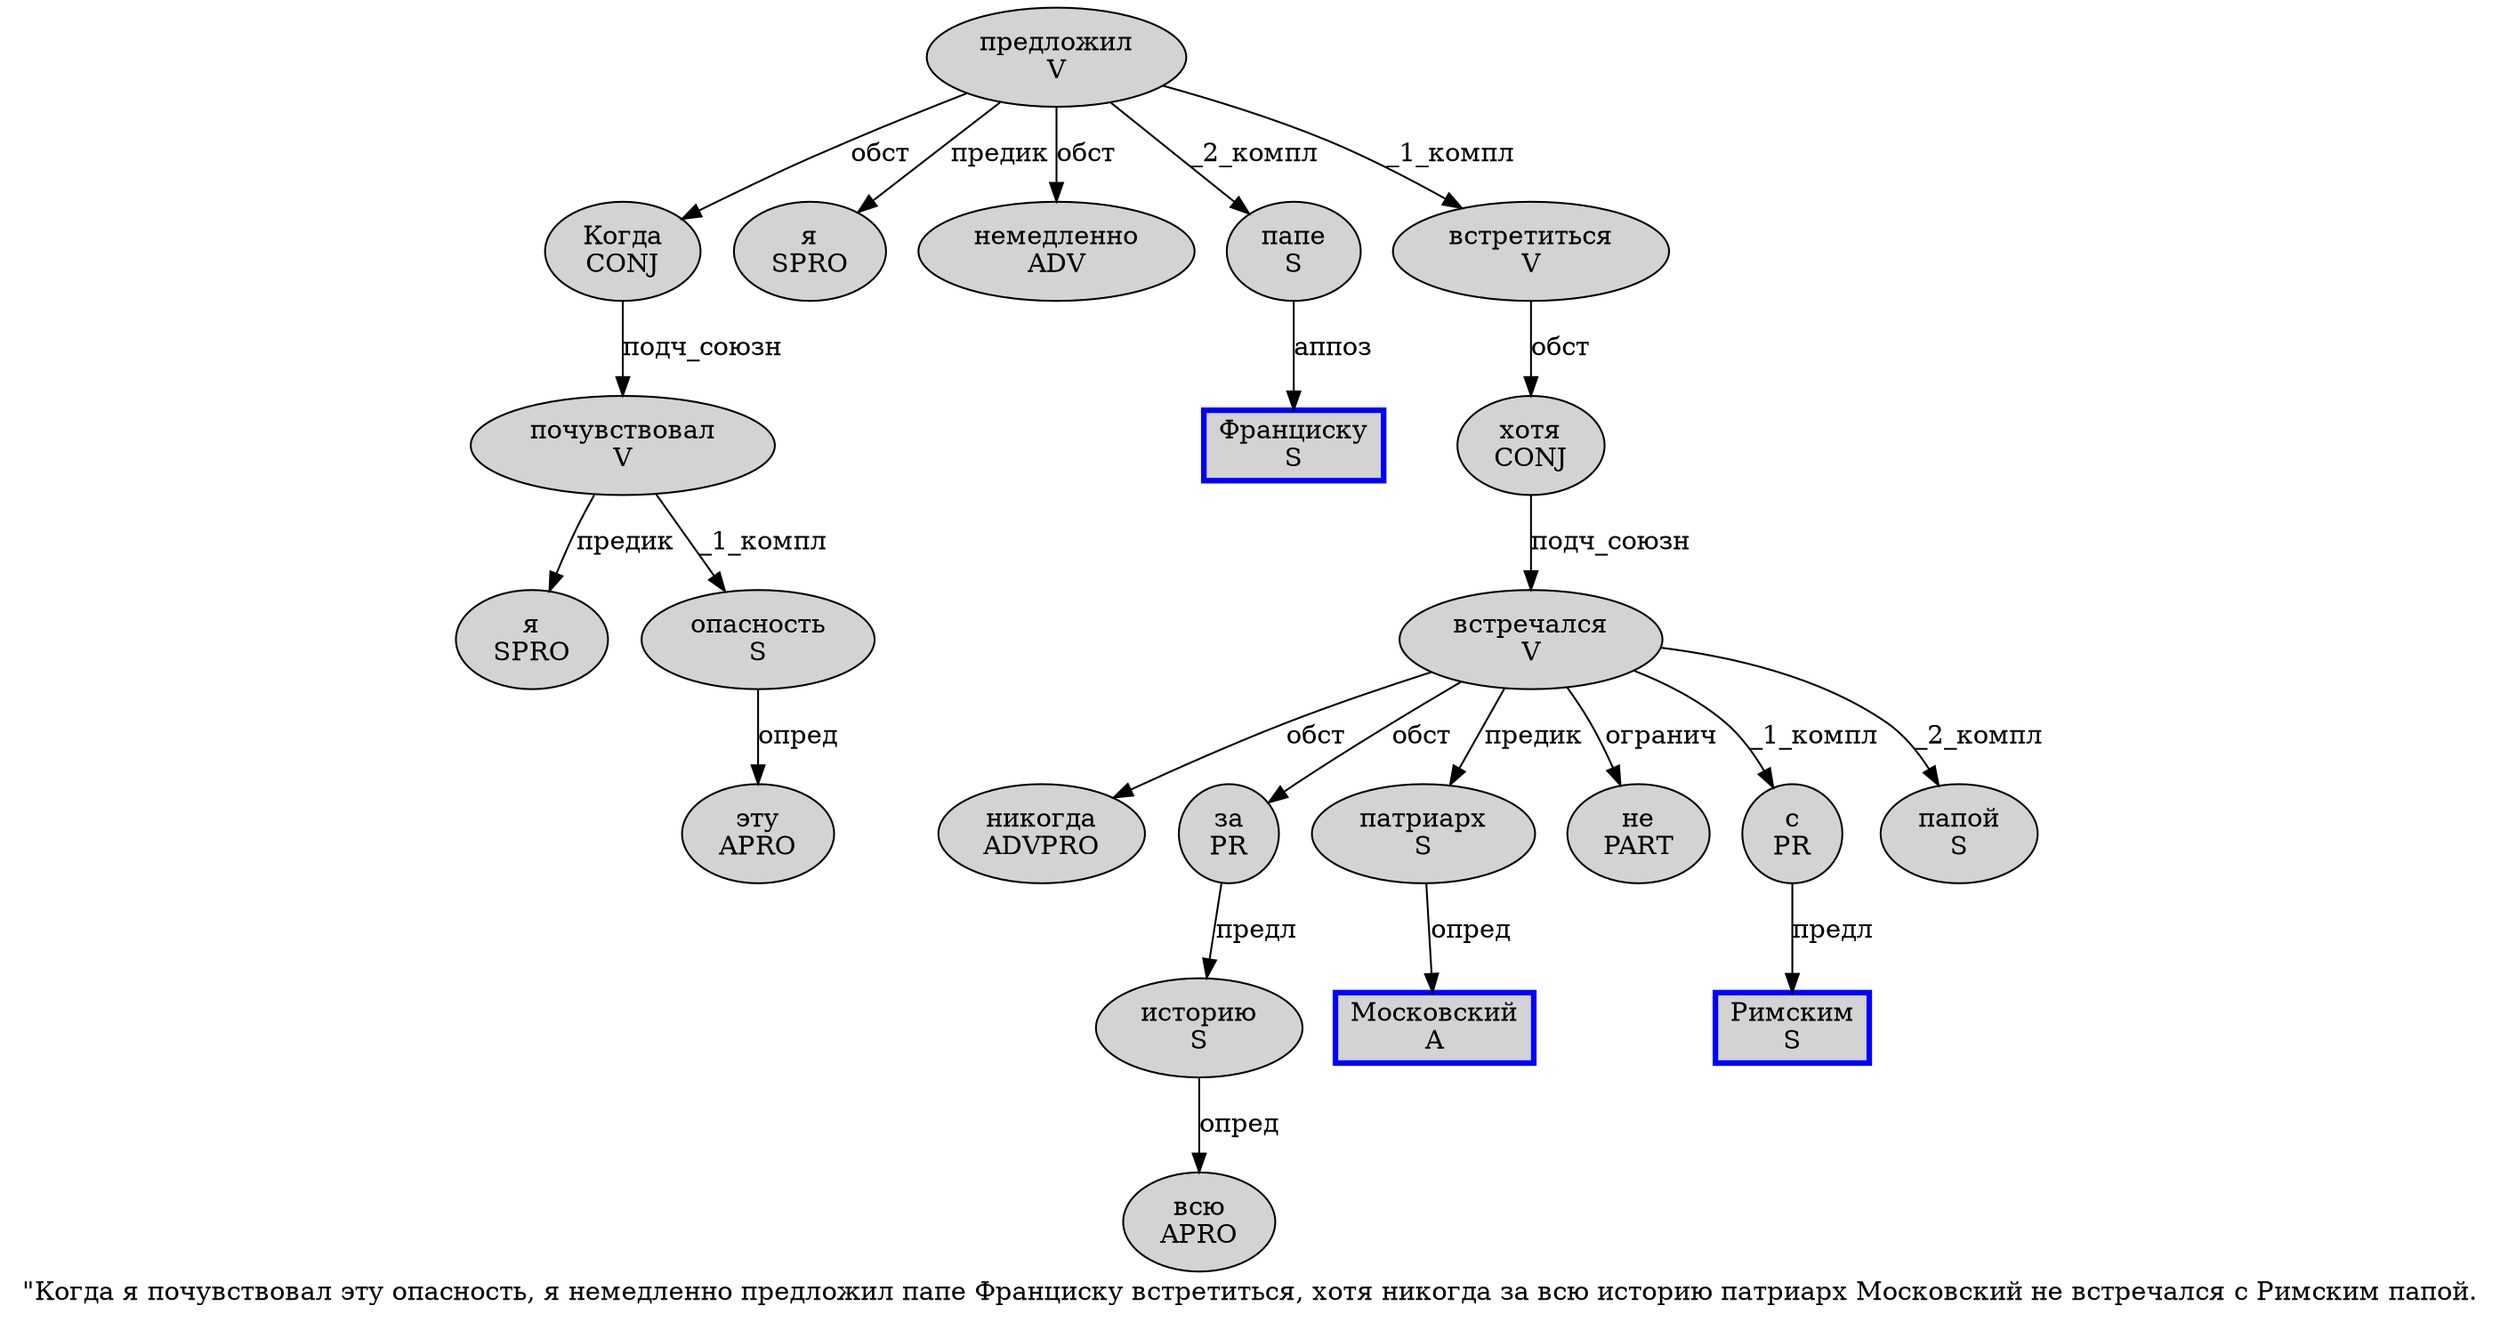 digraph SENTENCE_995 {
	graph [label="\"Когда я почувствовал эту опасность, я немедленно предложил папе Франциску встретиться, хотя никогда за всю историю патриарх Московский не встречался с Римским папой."]
	node [style=filled]
		1 [label="Когда
CONJ" color="" fillcolor=lightgray penwidth=1 shape=ellipse]
		2 [label="я
SPRO" color="" fillcolor=lightgray penwidth=1 shape=ellipse]
		3 [label="почувствовал
V" color="" fillcolor=lightgray penwidth=1 shape=ellipse]
		4 [label="эту
APRO" color="" fillcolor=lightgray penwidth=1 shape=ellipse]
		5 [label="опасность
S" color="" fillcolor=lightgray penwidth=1 shape=ellipse]
		7 [label="я
SPRO" color="" fillcolor=lightgray penwidth=1 shape=ellipse]
		8 [label="немедленно
ADV" color="" fillcolor=lightgray penwidth=1 shape=ellipse]
		9 [label="предложил
V" color="" fillcolor=lightgray penwidth=1 shape=ellipse]
		10 [label="папе
S" color="" fillcolor=lightgray penwidth=1 shape=ellipse]
		11 [label="Франциску
S" color=blue fillcolor=lightgray penwidth=3 shape=box]
		12 [label="встретиться
V" color="" fillcolor=lightgray penwidth=1 shape=ellipse]
		14 [label="хотя
CONJ" color="" fillcolor=lightgray penwidth=1 shape=ellipse]
		15 [label="никогда
ADVPRO" color="" fillcolor=lightgray penwidth=1 shape=ellipse]
		16 [label="за
PR" color="" fillcolor=lightgray penwidth=1 shape=ellipse]
		17 [label="всю
APRO" color="" fillcolor=lightgray penwidth=1 shape=ellipse]
		18 [label="историю
S" color="" fillcolor=lightgray penwidth=1 shape=ellipse]
		19 [label="патриарх
S" color="" fillcolor=lightgray penwidth=1 shape=ellipse]
		20 [label="Московский
A" color=blue fillcolor=lightgray penwidth=3 shape=box]
		21 [label="не
PART" color="" fillcolor=lightgray penwidth=1 shape=ellipse]
		22 [label="встречался
V" color="" fillcolor=lightgray penwidth=1 shape=ellipse]
		23 [label="с
PR" color="" fillcolor=lightgray penwidth=1 shape=ellipse]
		24 [label="Римским
S" color=blue fillcolor=lightgray penwidth=3 shape=box]
		25 [label="папой
S" color="" fillcolor=lightgray penwidth=1 shape=ellipse]
			16 -> 18 [label="предл"]
			19 -> 20 [label="опред"]
			10 -> 11 [label="аппоз"]
			1 -> 3 [label="подч_союзн"]
			22 -> 15 [label="обст"]
			22 -> 16 [label="обст"]
			22 -> 19 [label="предик"]
			22 -> 21 [label="огранич"]
			22 -> 23 [label="_1_компл"]
			22 -> 25 [label="_2_компл"]
			18 -> 17 [label="опред"]
			9 -> 1 [label="обст"]
			9 -> 7 [label="предик"]
			9 -> 8 [label="обст"]
			9 -> 10 [label="_2_компл"]
			9 -> 12 [label="_1_компл"]
			5 -> 4 [label="опред"]
			12 -> 14 [label="обст"]
			23 -> 24 [label="предл"]
			3 -> 2 [label="предик"]
			3 -> 5 [label="_1_компл"]
			14 -> 22 [label="подч_союзн"]
}